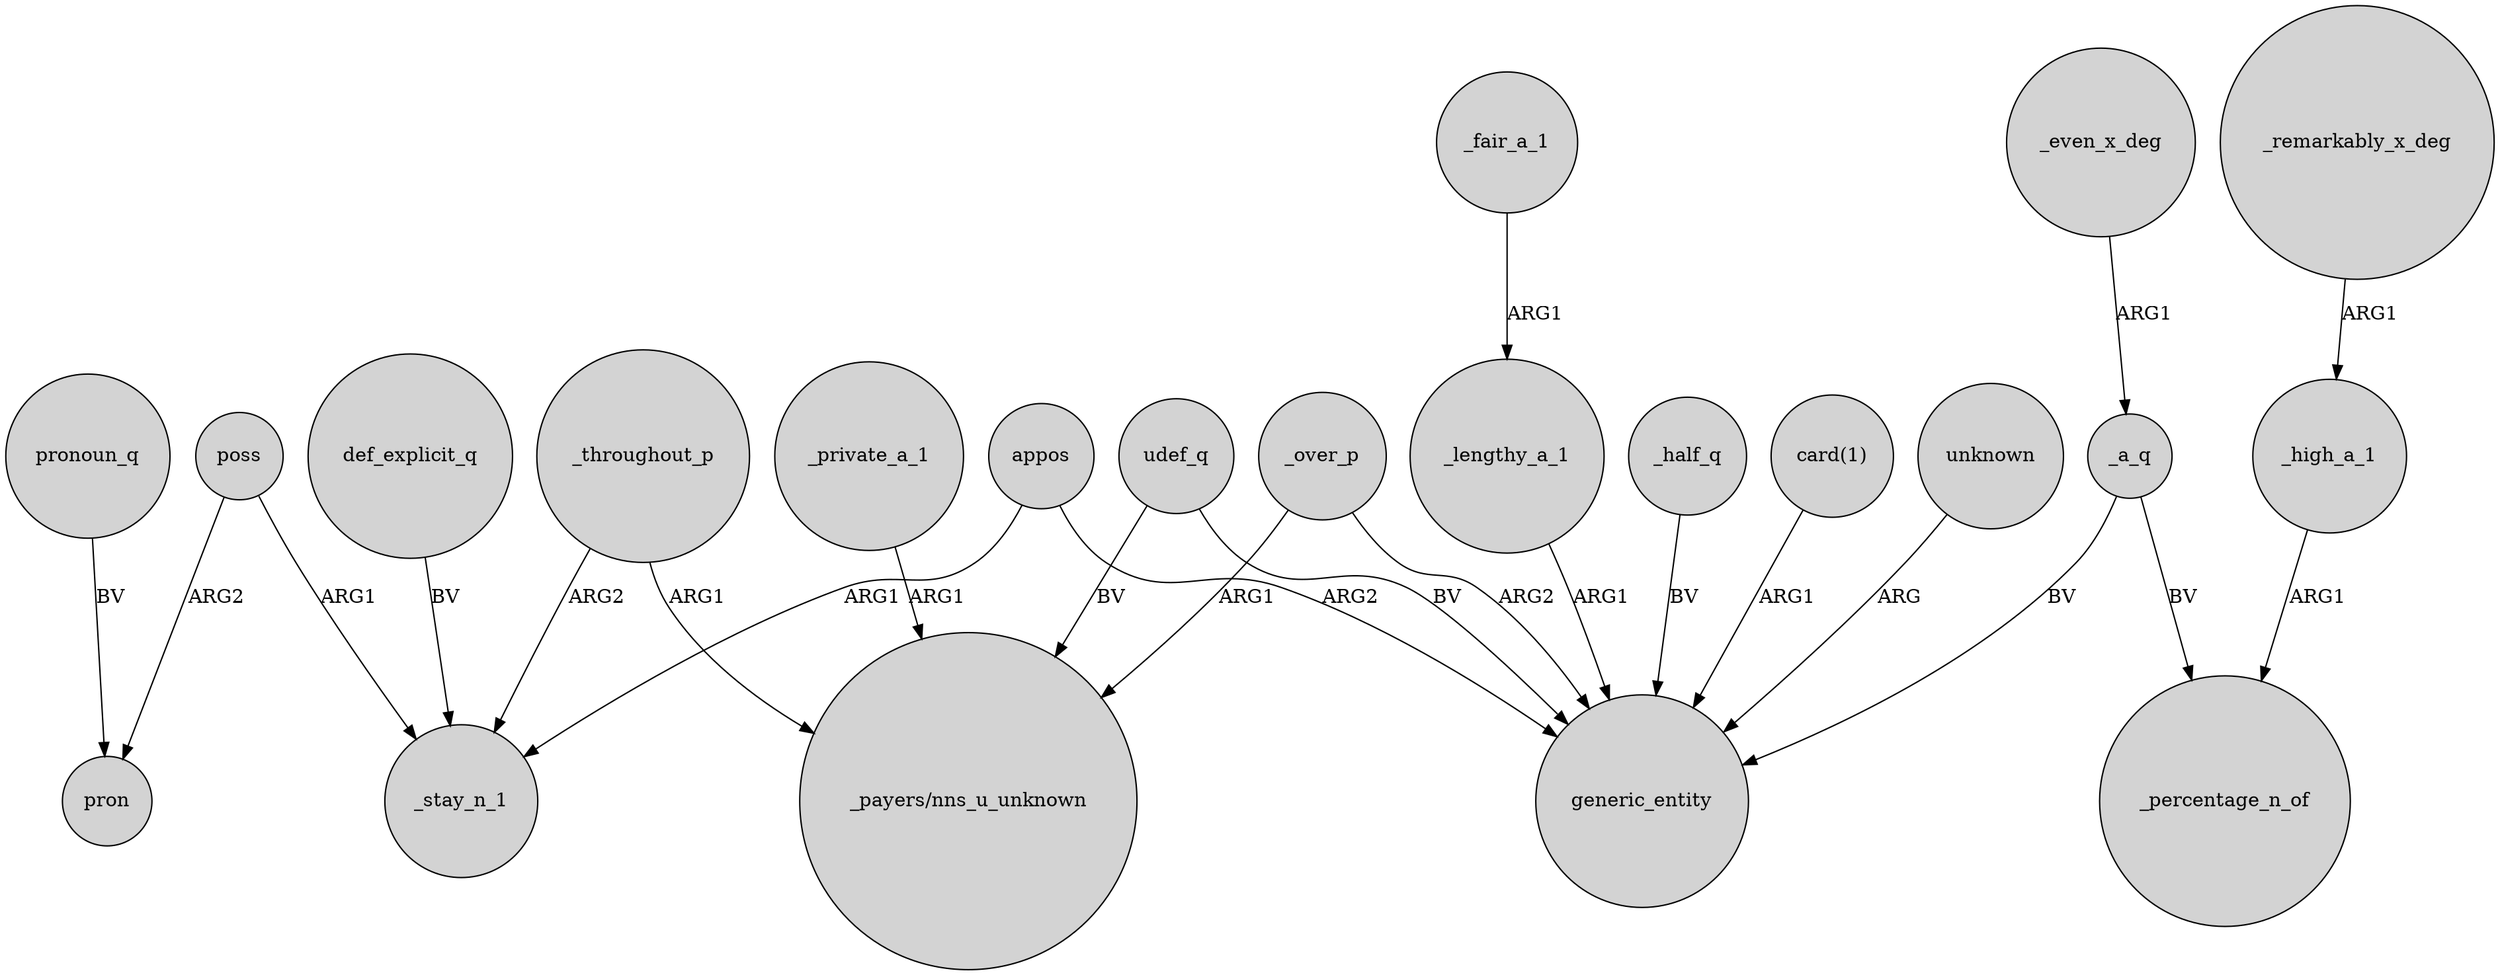 digraph {
	node [shape=circle style=filled]
	def_explicit_q -> _stay_n_1 [label=BV]
	_a_q -> _percentage_n_of [label=BV]
	udef_q -> generic_entity [label=BV]
	_throughout_p -> _stay_n_1 [label=ARG2]
	poss -> pron [label=ARG2]
	udef_q -> "_payers/nns_u_unknown" [label=BV]
	appos -> _stay_n_1 [label=ARG1]
	_a_q -> generic_entity [label=BV]
	_throughout_p -> "_payers/nns_u_unknown" [label=ARG1]
	appos -> generic_entity [label=ARG2]
	_fair_a_1 -> _lengthy_a_1 [label=ARG1]
	_over_p -> generic_entity [label=ARG2]
	_private_a_1 -> "_payers/nns_u_unknown" [label=ARG1]
	_lengthy_a_1 -> generic_entity [label=ARG1]
	pronoun_q -> pron [label=BV]
	_half_q -> generic_entity [label=BV]
	_over_p -> "_payers/nns_u_unknown" [label=ARG1]
	_remarkably_x_deg -> _high_a_1 [label=ARG1]
	_even_x_deg -> _a_q [label=ARG1]
	"card(1)" -> generic_entity [label=ARG1]
	poss -> _stay_n_1 [label=ARG1]
	unknown -> generic_entity [label=ARG]
	_high_a_1 -> _percentage_n_of [label=ARG1]
}
